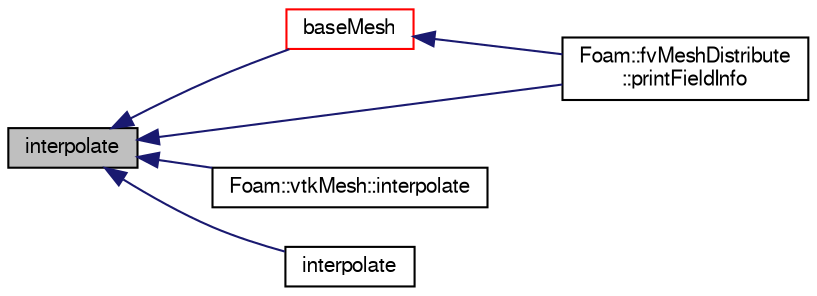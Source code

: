 digraph "interpolate"
{
  bgcolor="transparent";
  edge [fontname="FreeSans",fontsize="10",labelfontname="FreeSans",labelfontsize="10"];
  node [fontname="FreeSans",fontsize="10",shape=record];
  rankdir="LR";
  Node1000 [label="interpolate",height=0.2,width=0.4,color="black", fillcolor="grey75", style="filled", fontcolor="black"];
  Node1000 -> Node1001 [dir="back",color="midnightblue",fontsize="10",style="solid",fontname="FreeSans"];
  Node1001 [label="baseMesh",height=0.2,width=0.4,color="red",URL="$a22790.html#a2ddcd537a1fe2e9e03801c85464ac97d",tooltip="Original mesh. "];
  Node1001 -> Node1002 [dir="back",color="midnightblue",fontsize="10",style="solid",fontname="FreeSans"];
  Node1002 [label="Foam::fvMeshDistribute\l::printFieldInfo",height=0.2,width=0.4,color="black",URL="$a21454.html#ac01a969a7e9466cbdca2475c4c0bd9c2",tooltip="Print some field info. "];
  Node1000 -> Node1021 [dir="back",color="midnightblue",fontsize="10",style="solid",fontname="FreeSans"];
  Node1021 [label="Foam::vtkMesh::interpolate",height=0.2,width=0.4,color="black",URL="$a31710.html#a906d56d7498f11353d55cf7043b161db",tooltip="Map volume field (does in fact do very little interpolation;. "];
  Node1000 -> Node1022 [dir="back",color="midnightblue",fontsize="10",style="solid",fontname="FreeSans"];
  Node1022 [label="interpolate",height=0.2,width=0.4,color="black",URL="$a22790.html#af97d05ec6e72fd577f9913c9bd086797"];
  Node1000 -> Node1002 [dir="back",color="midnightblue",fontsize="10",style="solid",fontname="FreeSans"];
}
